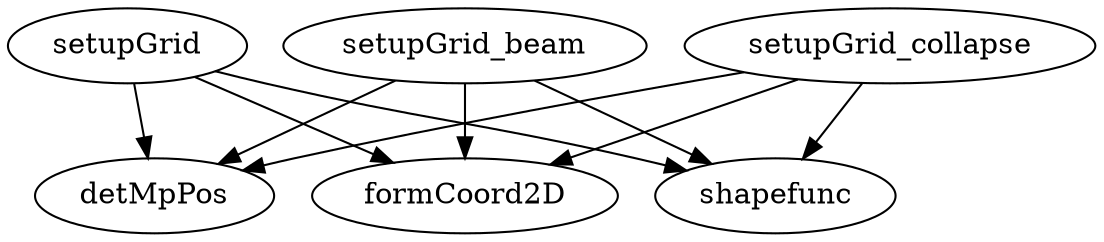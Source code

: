 /* Created by mdot for Matlab */
digraph m2html {
  setupGrid -> detMpPos;
  setupGrid -> formCoord2D;
  setupGrid -> shapefunc;
  setupGrid_beam -> detMpPos;
  setupGrid_beam -> formCoord2D;
  setupGrid_beam -> shapefunc;
  setupGrid_collapse -> detMpPos;
  setupGrid_collapse -> formCoord2D;
  setupGrid_collapse -> shapefunc;

  detMpPos [URL="detMpPos.html"];
  formCoord2D [URL="formCoord2D.html"];
  setupGrid [URL="setupGrid.html"];
  setupGrid_beam [URL="setupGrid_beam.html"];
  setupGrid_collapse [URL="setupGrid_collapse.html"];
  shapefunc [URL="shapefunc.html"];
}